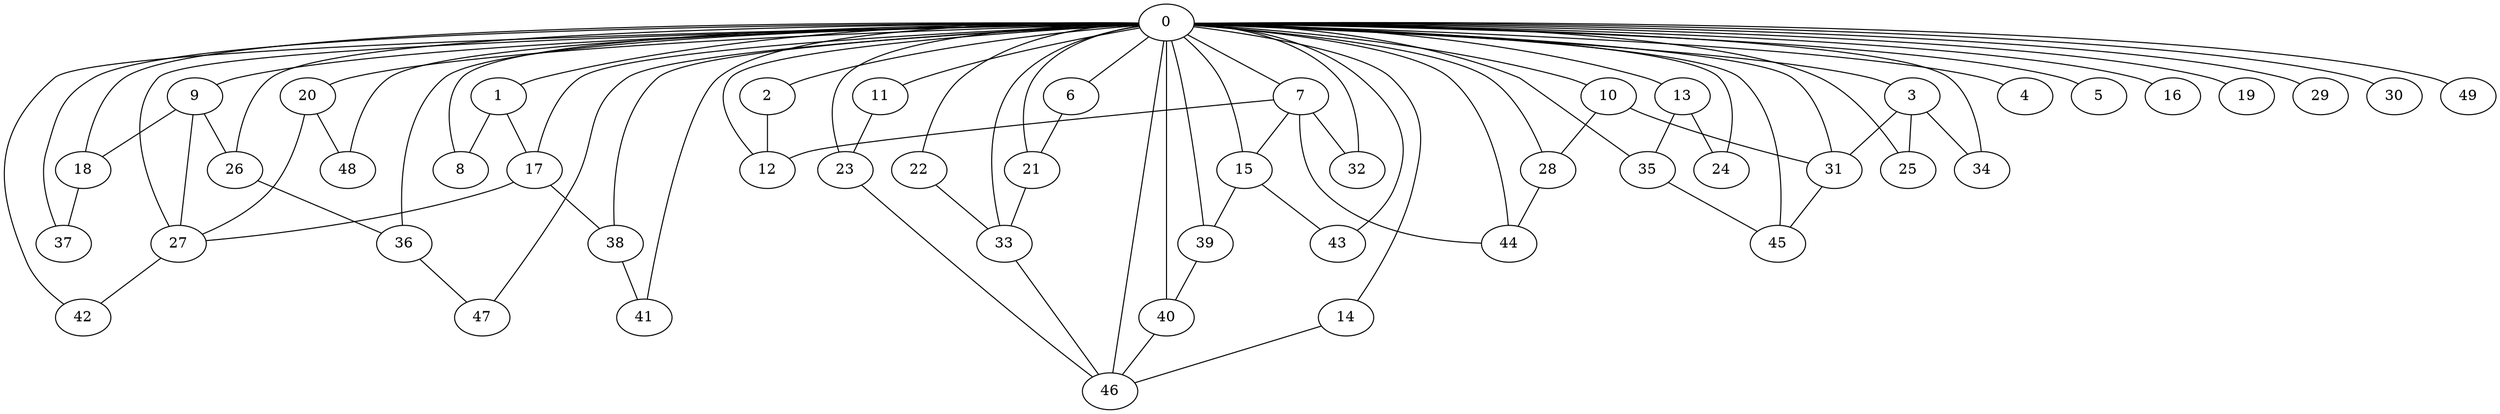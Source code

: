 
graph graphname {
    0 -- 1
0 -- 2
0 -- 3
0 -- 4
0 -- 5
0 -- 6
0 -- 7
0 -- 8
0 -- 9
0 -- 10
0 -- 11
0 -- 12
0 -- 13
0 -- 14
0 -- 15
0 -- 16
0 -- 17
0 -- 18
0 -- 19
0 -- 20
0 -- 21
0 -- 22
0 -- 23
0 -- 24
0 -- 25
0 -- 26
0 -- 27
0 -- 28
0 -- 29
0 -- 30
0 -- 31
0 -- 32
0 -- 33
0 -- 34
0 -- 35
0 -- 36
0 -- 37
0 -- 38
0 -- 39
0 -- 40
0 -- 41
0 -- 42
0 -- 43
0 -- 44
0 -- 45
0 -- 46
0 -- 47
0 -- 48
0 -- 49
1 -- 17
1 -- 8
2 -- 12
3 -- 25
3 -- 34
3 -- 31
6 -- 21
7 -- 12
7 -- 15
7 -- 32
7 -- 44
9 -- 26
9 -- 18
9 -- 27
10 -- 31
10 -- 28
11 -- 23
13 -- 24
13 -- 35
14 -- 46
15 -- 39
15 -- 43
17 -- 38
17 -- 27
18 -- 37
20 -- 48
20 -- 27
21 -- 33
22 -- 33
23 -- 46
26 -- 36
27 -- 42
28 -- 44
31 -- 45
33 -- 46
35 -- 45
36 -- 47
38 -- 41
39 -- 40
40 -- 46

}
